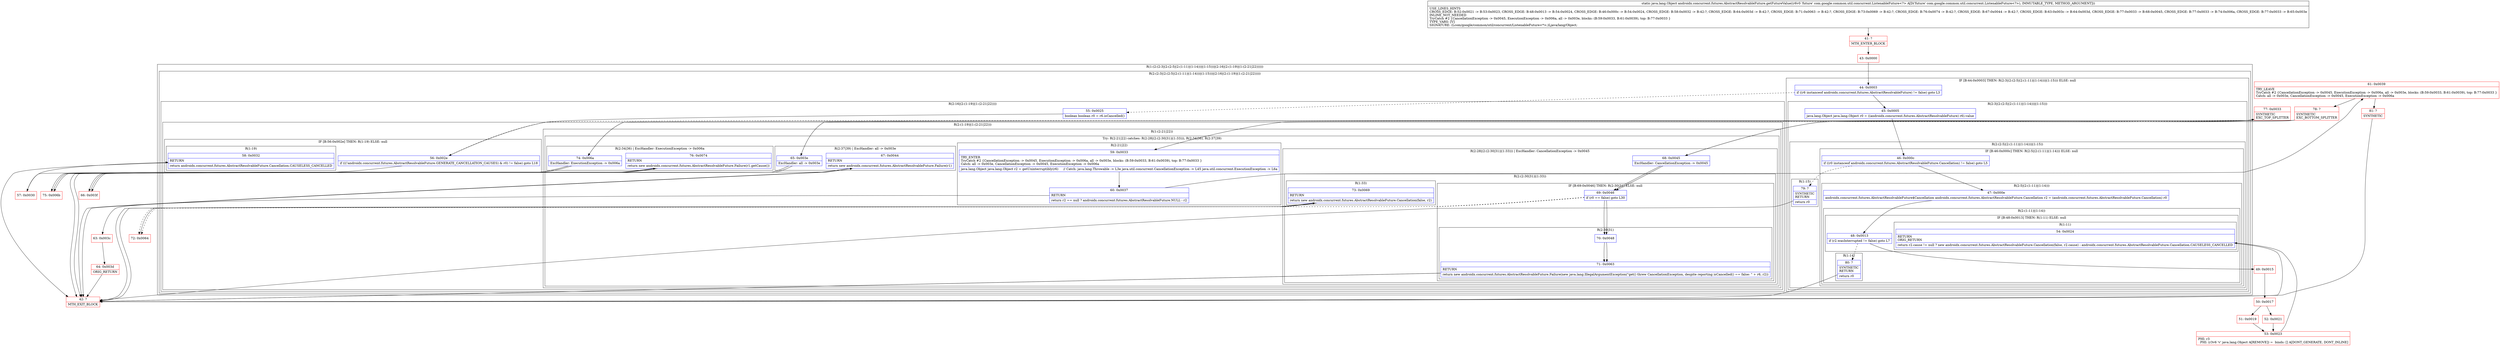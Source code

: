 digraph "CFG forandroidx.concurrent.futures.AbstractResolvableFuture.getFutureValue(Lcom\/google\/common\/util\/concurrent\/ListenableFuture;)Ljava\/lang\/Object;" {
subgraph cluster_Region_1651521797 {
label = "R(1:(2:(2:3|(2:(2:5|(2:(1:11)|(1:14)))|(1:15)))|(2:16|(2:(1:19)|(1:(2:21|22))))))";
node [shape=record,color=blue];
subgraph cluster_Region_1749916675 {
label = "R(2:(2:3|(2:(2:5|(2:(1:11)|(1:14)))|(1:15)))|(2:16|(2:(1:19)|(1:(2:21|22)))))";
node [shape=record,color=blue];
subgraph cluster_IfRegion_1764519362 {
label = "IF [B:44:0x0003] THEN: R(2:3|(2:(2:5|(2:(1:11)|(1:14)))|(1:15))) ELSE: null";
node [shape=record,color=blue];
Node_44 [shape=record,label="{44\:\ 0x0003|if ((r6 instanceof androidx.concurrent.futures.AbstractResolvableFuture) != false) goto L3\l}"];
subgraph cluster_Region_1700111292 {
label = "R(2:3|(2:(2:5|(2:(1:11)|(1:14)))|(1:15)))";
node [shape=record,color=blue];
Node_45 [shape=record,label="{45\:\ 0x0005|java.lang.Object java.lang.Object r0 = ((androidx.concurrent.futures.AbstractResolvableFuture) r6).value\l}"];
subgraph cluster_Region_488089909 {
label = "R(2:(2:5|(2:(1:11)|(1:14)))|(1:15))";
node [shape=record,color=blue];
subgraph cluster_IfRegion_2076175268 {
label = "IF [B:46:0x000c] THEN: R(2:5|(2:(1:11)|(1:14))) ELSE: null";
node [shape=record,color=blue];
Node_46 [shape=record,label="{46\:\ 0x000c|if ((r0 instanceof androidx.concurrent.futures.AbstractResolvableFuture.Cancellation) != false) goto L5\l}"];
subgraph cluster_Region_246746764 {
label = "R(2:5|(2:(1:11)|(1:14)))";
node [shape=record,color=blue];
Node_47 [shape=record,label="{47\:\ 0x000e|androidx.concurrent.futures.AbstractResolvableFuture$Cancellation androidx.concurrent.futures.AbstractResolvableFuture.Cancellation r2 = (androidx.concurrent.futures.AbstractResolvableFuture.Cancellation) r0\l}"];
subgraph cluster_Region_2127303555 {
label = "R(2:(1:11)|(1:14))";
node [shape=record,color=blue];
subgraph cluster_IfRegion_1685317007 {
label = "IF [B:48:0x0013] THEN: R(1:11) ELSE: null";
node [shape=record,color=blue];
Node_48 [shape=record,label="{48\:\ 0x0013|if (r2.wasInterrupted != false) goto L7\l}"];
subgraph cluster_Region_1108625123 {
label = "R(1:11)";
node [shape=record,color=blue];
Node_54 [shape=record,label="{54\:\ 0x0024|RETURN\lORIG_RETURN\l|return r2.cause != null ? new androidx.concurrent.futures.AbstractResolvableFuture.Cancellation(false, r2.cause) : androidx.concurrent.futures.AbstractResolvableFuture.Cancellation.CAUSELESS_CANCELLED\l}"];
}
}
subgraph cluster_Region_672517663 {
label = "R(1:14)";
node [shape=record,color=blue];
Node_80 [shape=record,label="{80\:\ ?|SYNTHETIC\lRETURN\l|return r0\l}"];
}
}
}
}
subgraph cluster_Region_1612042466 {
label = "R(1:15)";
node [shape=record,color=blue];
Node_79 [shape=record,label="{79\:\ ?|SYNTHETIC\lRETURN\l|return r0\l}"];
}
}
}
}
subgraph cluster_Region_1329285161 {
label = "R(2:16|(2:(1:19)|(1:(2:21|22))))";
node [shape=record,color=blue];
Node_55 [shape=record,label="{55\:\ 0x0025|boolean boolean r0 = r6.isCancelled()\l}"];
subgraph cluster_Region_2061837789 {
label = "R(2:(1:19)|(1:(2:21|22)))";
node [shape=record,color=blue];
subgraph cluster_IfRegion_468758674 {
label = "IF [B:56:0x002e] THEN: R(1:19) ELSE: null";
node [shape=record,color=blue];
Node_56 [shape=record,label="{56\:\ 0x002e|if (((!androidx.concurrent.futures.AbstractResolvableFuture.GENERATE_CANCELLATION_CAUSES) & r0) != false) goto L18\l}"];
subgraph cluster_Region_1882002750 {
label = "R(1:19)";
node [shape=record,color=blue];
Node_58 [shape=record,label="{58\:\ 0x0032|RETURN\l|return androidx.concurrent.futures.AbstractResolvableFuture.Cancellation.CAUSELESS_CANCELLED\l}"];
}
}
subgraph cluster_Region_1347638287 {
label = "R(1:(2:21|22))";
node [shape=record,color=blue];
subgraph cluster_TryCatchRegion_1318917517 {
label = "Try: R(2:21|22) catches: R(2:28|(2:(2:30|31)|(1:33))), R(2:34|36), R(2:37|39)";
node [shape=record,color=blue];
subgraph cluster_Region_1891293058 {
label = "R(2:21|22)";
node [shape=record,color=blue];
Node_59 [shape=record,label="{59\:\ 0x0033|TRY_ENTER\lTryCatch #2 \{CancellationException \-\> 0x0045, ExecutionException \-\> 0x006a, all \-\> 0x003e, blocks: (B:59:0x0033, B:61:0x0039), top: B:77:0x0033 \}\lCatch: all \-\> 0x003e, CancellationException \-\> 0x0045, ExecutionException \-\> 0x006a\l|java.lang.Object java.lang.Object r2 = getUninterruptibly(r6)     \/\/ Catch: java.lang.Throwable \-\> L3e java.util.concurrent.CancellationException \-\> L45 java.util.concurrent.ExecutionException \-\> L6a\l}"];
Node_60 [shape=record,label="{60\:\ 0x0037|RETURN\l|return r2 == null ? androidx.concurrent.futures.AbstractResolvableFuture.NULL : r2\l}"];
}
subgraph cluster_Region_486873678 {
label = "R(2:28|(2:(2:30|31)|(1:33))) | ExcHandler: CancellationException \-\> 0x0045\l";
node [shape=record,color=blue];
Node_68 [shape=record,label="{68\:\ 0x0045|ExcHandler: CancellationException \-\> 0x0045\l}"];
subgraph cluster_Region_85555253 {
label = "R(2:(2:30|31)|(1:33))";
node [shape=record,color=blue];
subgraph cluster_IfRegion_2068956618 {
label = "IF [B:69:0x0046] THEN: R(2:30|31) ELSE: null";
node [shape=record,color=blue];
Node_69 [shape=record,label="{69\:\ 0x0046|if (r0 == false) goto L30\l}"];
subgraph cluster_Region_1335932853 {
label = "R(2:30|31)";
node [shape=record,color=blue];
Node_70 [shape=record,label="{70\:\ 0x0048}"];
Node_71 [shape=record,label="{71\:\ 0x0063|RETURN\l|return new androidx.concurrent.futures.AbstractResolvableFuture.Failure(new java.lang.IllegalArgumentException(\"get() threw CancellationException, despite reporting isCancelled() == false: \" + r6, r2))\l}"];
}
}
subgraph cluster_Region_1765270193 {
label = "R(1:33)";
node [shape=record,color=blue];
Node_73 [shape=record,label="{73\:\ 0x0069|RETURN\l|return new androidx.concurrent.futures.AbstractResolvableFuture.Cancellation(false, r2)\l}"];
}
}
}
subgraph cluster_Region_1557484211 {
label = "R(2:34|36) | ExcHandler: ExecutionException \-\> 0x006a\l";
node [shape=record,color=blue];
Node_74 [shape=record,label="{74\:\ 0x006a|ExcHandler: ExecutionException \-\> 0x006a\l}"];
Node_76 [shape=record,label="{76\:\ 0x0074|RETURN\l|return new androidx.concurrent.futures.AbstractResolvableFuture.Failure(r1.getCause())\l}"];
}
subgraph cluster_Region_306401740 {
label = "R(2:37|39) | ExcHandler: all \-\> 0x003e\l";
node [shape=record,color=blue];
Node_65 [shape=record,label="{65\:\ 0x003e|ExcHandler: all \-\> 0x003e\l}"];
Node_67 [shape=record,label="{67\:\ 0x0044|RETURN\l|return new androidx.concurrent.futures.AbstractResolvableFuture.Failure(r1)\l}"];
}
}
}
}
}
}
}
subgraph cluster_Region_1557484211 {
label = "R(2:34|36) | ExcHandler: ExecutionException \-\> 0x006a\l";
node [shape=record,color=blue];
Node_74 [shape=record,label="{74\:\ 0x006a|ExcHandler: ExecutionException \-\> 0x006a\l}"];
Node_76 [shape=record,label="{76\:\ 0x0074|RETURN\l|return new androidx.concurrent.futures.AbstractResolvableFuture.Failure(r1.getCause())\l}"];
}
subgraph cluster_Region_486873678 {
label = "R(2:28|(2:(2:30|31)|(1:33))) | ExcHandler: CancellationException \-\> 0x0045\l";
node [shape=record,color=blue];
Node_68 [shape=record,label="{68\:\ 0x0045|ExcHandler: CancellationException \-\> 0x0045\l}"];
subgraph cluster_Region_85555253 {
label = "R(2:(2:30|31)|(1:33))";
node [shape=record,color=blue];
subgraph cluster_IfRegion_2068956618 {
label = "IF [B:69:0x0046] THEN: R(2:30|31) ELSE: null";
node [shape=record,color=blue];
Node_69 [shape=record,label="{69\:\ 0x0046|if (r0 == false) goto L30\l}"];
subgraph cluster_Region_1335932853 {
label = "R(2:30|31)";
node [shape=record,color=blue];
Node_70 [shape=record,label="{70\:\ 0x0048}"];
Node_71 [shape=record,label="{71\:\ 0x0063|RETURN\l|return new androidx.concurrent.futures.AbstractResolvableFuture.Failure(new java.lang.IllegalArgumentException(\"get() threw CancellationException, despite reporting isCancelled() == false: \" + r6, r2))\l}"];
}
}
subgraph cluster_Region_1765270193 {
label = "R(1:33)";
node [shape=record,color=blue];
Node_73 [shape=record,label="{73\:\ 0x0069|RETURN\l|return new androidx.concurrent.futures.AbstractResolvableFuture.Cancellation(false, r2)\l}"];
}
}
}
subgraph cluster_Region_306401740 {
label = "R(2:37|39) | ExcHandler: all \-\> 0x003e\l";
node [shape=record,color=blue];
Node_65 [shape=record,label="{65\:\ 0x003e|ExcHandler: all \-\> 0x003e\l}"];
Node_67 [shape=record,label="{67\:\ 0x0044|RETURN\l|return new androidx.concurrent.futures.AbstractResolvableFuture.Failure(r1)\l}"];
}
Node_41 [shape=record,color=red,label="{41\:\ ?|MTH_ENTER_BLOCK\l}"];
Node_43 [shape=record,color=red,label="{43\:\ 0x0000}"];
Node_49 [shape=record,color=red,label="{49\:\ 0x0015}"];
Node_50 [shape=record,color=red,label="{50\:\ 0x0017}"];
Node_51 [shape=record,color=red,label="{51\:\ 0x0019}"];
Node_53 [shape=record,color=red,label="{53\:\ 0x0023|PHI: r3 \l  PHI: (r3v6 'v' java.lang.Object A[REMOVE]) =  binds: [] A[DONT_GENERATE, DONT_INLINE]\l}"];
Node_42 [shape=record,color=red,label="{42\:\ ?|MTH_EXIT_BLOCK\l}"];
Node_52 [shape=record,color=red,label="{52\:\ 0x0021}"];
Node_57 [shape=record,color=red,label="{57\:\ 0x0030}"];
Node_77 [shape=record,color=red,label="{77\:\ 0x0033|SYNTHETIC\lEXC_TOP_SPLITTER\l}"];
Node_61 [shape=record,color=red,label="{61\:\ 0x0039|TRY_LEAVE\lTryCatch #2 \{CancellationException \-\> 0x0045, ExecutionException \-\> 0x006a, all \-\> 0x003e, blocks: (B:59:0x0033, B:61:0x0039), top: B:77:0x0033 \}\lCatch: all \-\> 0x003e, CancellationException \-\> 0x0045, ExecutionException \-\> 0x006a\l}"];
Node_78 [shape=record,color=red,label="{78\:\ ?|SYNTHETIC\lEXC_BOTTOM_SPLITTER\l}"];
Node_81 [shape=record,color=red,label="{81\:\ ?|SYNTHETIC\l}"];
Node_63 [shape=record,color=red,label="{63\:\ 0x003c}"];
Node_64 [shape=record,color=red,label="{64\:\ 0x003d|ORIG_RETURN\l}"];
Node_72 [shape=record,color=red,label="{72\:\ 0x0064}"];
Node_75 [shape=record,color=red,label="{75\:\ 0x006b}"];
Node_66 [shape=record,color=red,label="{66\:\ 0x003f}"];
MethodNode[shape=record,label="{static java.lang.Object androidx.concurrent.futures.AbstractResolvableFuture.getFutureValue((r6v0 'future' com.google.common.util.concurrent.ListenableFuture\<?\> A[D('future' com.google.common.util.concurrent.ListenableFuture\<?\>), IMMUTABLE_TYPE, METHOD_ARGUMENT]))  | USE_LINES_HINTS\lCROSS_EDGE: B:52:0x0021 \-\> B:53:0x0023, CROSS_EDGE: B:48:0x0013 \-\> B:54:0x0024, CROSS_EDGE: B:46:0x000c \-\> B:54:0x0024, CROSS_EDGE: B:58:0x0032 \-\> B:42:?, CROSS_EDGE: B:64:0x003d \-\> B:42:?, CROSS_EDGE: B:71:0x0063 \-\> B:42:?, CROSS_EDGE: B:73:0x0069 \-\> B:42:?, CROSS_EDGE: B:76:0x0074 \-\> B:42:?, CROSS_EDGE: B:67:0x0044 \-\> B:42:?, CROSS_EDGE: B:63:0x003c \-\> B:64:0x003d, CROSS_EDGE: B:77:0x0033 \-\> B:68:0x0045, CROSS_EDGE: B:77:0x0033 \-\> B:74:0x006a, CROSS_EDGE: B:77:0x0033 \-\> B:65:0x003e\lINLINE_NOT_NEEDED\lTryCatch #2 \{CancellationException \-\> 0x0045, ExecutionException \-\> 0x006a, all \-\> 0x003e, blocks: (B:59:0x0033, B:61:0x0039), top: B:77:0x0033 \}\lTYPE_VARS: [V]\lSIGNATURE: (Lcom\/google\/common\/util\/concurrent\/ListenableFuture\<*\>;)Ljava\/lang\/Object;\l}"];
MethodNode -> Node_41;Node_44 -> Node_45;
Node_44 -> Node_55[style=dashed];
Node_45 -> Node_46;
Node_46 -> Node_47;
Node_46 -> Node_79[style=dashed];
Node_47 -> Node_48;
Node_48 -> Node_49;
Node_48 -> Node_80[style=dashed];
Node_54 -> Node_42;
Node_80 -> Node_42;
Node_79 -> Node_42;
Node_55 -> Node_56;
Node_56 -> Node_57;
Node_56 -> Node_77[style=dashed];
Node_58 -> Node_42;
Node_59 -> Node_60;
Node_60 -> Node_61;
Node_60 -> Node_63;
Node_68 -> Node_69;
Node_69 -> Node_70;
Node_69 -> Node_72[style=dashed];
Node_70 -> Node_71;
Node_71 -> Node_42;
Node_73 -> Node_42;
Node_74 -> Node_75;
Node_76 -> Node_42;
Node_65 -> Node_66;
Node_67 -> Node_42;
Node_74 -> Node_75;
Node_76 -> Node_42;
Node_68 -> Node_69;
Node_69 -> Node_70;
Node_69 -> Node_72[style=dashed];
Node_70 -> Node_71;
Node_71 -> Node_42;
Node_73 -> Node_42;
Node_65 -> Node_66;
Node_67 -> Node_42;
Node_41 -> Node_43;
Node_43 -> Node_44;
Node_49 -> Node_50;
Node_50 -> Node_51;
Node_50 -> Node_52;
Node_51 -> Node_53;
Node_53 -> Node_54;
Node_52 -> Node_53;
Node_57 -> Node_58;
Node_77 -> Node_59;
Node_77 -> Node_68;
Node_77 -> Node_74;
Node_77 -> Node_65;
Node_61 -> Node_78;
Node_61 -> Node_81;
Node_78 -> Node_68;
Node_78 -> Node_74;
Node_78 -> Node_65;
Node_81 -> Node_42;
Node_63 -> Node_64;
Node_64 -> Node_42;
Node_72 -> Node_73;
Node_75 -> Node_76;
Node_66 -> Node_67;
}

